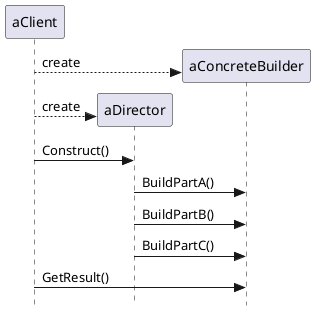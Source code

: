 ﻿@startuml
skinparam style strictuml
skinparam backgroundColor transparent
skinparam defaultFontName Arial
skinparam style strictuml
participant aClient as c
participant aDirector as d
participant aConcreteBuilder as cb

create cb
c --> cb : create
create d
c --> d : create
c -> d : Construct()
d -> cb : BuildPartA() 
d -> cb : BuildPartB() 
d -> cb : BuildPartC() 
c -> cb : GetResult()
@enduml